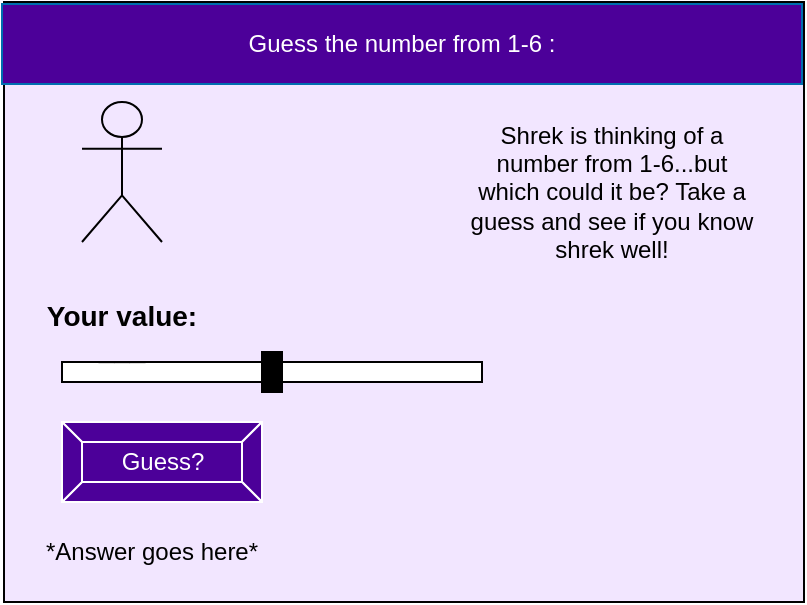<mxfile>
    <diagram id="pIaEtrtLPv3HG8r1JEND" name="Page-1">
        <mxGraphModel dx="520" dy="475" grid="1" gridSize="10" guides="1" tooltips="1" connect="1" arrows="1" fold="1" page="1" pageScale="1" pageWidth="850" pageHeight="1100" math="0" shadow="0">
            <root>
                <mxCell id="0"/>
                <mxCell id="1" parent="0"/>
                <mxCell id="2" value="" style="rounded=0;whiteSpace=wrap;html=1;fillColor=#F2E6FF;" parent="1" vertex="1">
                    <mxGeometry x="81" y="80" width="400" height="300" as="geometry"/>
                </mxCell>
                <mxCell id="3" value="Guess the number from 1-6 :" style="rounded=0;whiteSpace=wrap;html=1;fillColor=#4C0099;fontColor=#FFFFFF;strokeColor=#006EAF;" parent="1" vertex="1">
                    <mxGeometry x="80" y="81" width="400" height="40" as="geometry"/>
                </mxCell>
                <mxCell id="6" value="Guess?" style="labelPosition=center;verticalLabelPosition=middle;align=center;html=1;shape=mxgraph.basic.button;dx=10;fontColor=#FFFFFF;fillColor=#4C0099;strokeColor=#FFFFFF;" parent="1" vertex="1">
                    <mxGeometry x="110" y="290" width="100" height="40" as="geometry"/>
                </mxCell>
                <mxCell id="11" value="" style="rounded=0;whiteSpace=wrap;html=1;" parent="1" vertex="1">
                    <mxGeometry x="110" y="260" width="210" height="10" as="geometry"/>
                </mxCell>
                <mxCell id="12" value="Actor" style="shape=umlActor;verticalLabelPosition=bottom;verticalAlign=top;html=1;outlineConnect=0;fontColor=none;noLabel=1;fillColor=none;strokeColor=#000000;" parent="1" vertex="1">
                    <mxGeometry x="120" y="130" width="40" height="70" as="geometry"/>
                </mxCell>
                <mxCell id="19" value="Your value: ___" style="text;html=1;strokeColor=none;fillColor=none;align=center;verticalAlign=middle;whiteSpace=wrap;rounded=0;fontStyle=1;fontColor=#000000;fontSize=14;" parent="1" vertex="1">
                    <mxGeometry x="95" y="230" width="90" height="30" as="geometry"/>
                </mxCell>
                <mxCell id="22" value="*Answer goes here*" style="text;html=1;strokeColor=none;fillColor=none;align=center;verticalAlign=middle;whiteSpace=wrap;rounded=0;fontColor=#000000;" parent="1" vertex="1">
                    <mxGeometry x="80" y="340" width="150" height="30" as="geometry"/>
                </mxCell>
                <mxCell id="23" value="" style="rounded=0;whiteSpace=wrap;html=1;fillColor=#000000;" vertex="1" parent="1">
                    <mxGeometry x="210" y="255" width="10" height="20" as="geometry"/>
                </mxCell>
                <mxCell id="24" value="Shrek is thinking of a number from 1-6...but which could it be? Take a guess and see if you know shrek well!" style="text;html=1;strokeColor=none;fillColor=none;align=center;verticalAlign=middle;whiteSpace=wrap;rounded=0;fontColor=#000000;" vertex="1" parent="1">
                    <mxGeometry x="310" y="160" width="150" height="30" as="geometry"/>
                </mxCell>
            </root>
        </mxGraphModel>
    </diagram>
</mxfile>